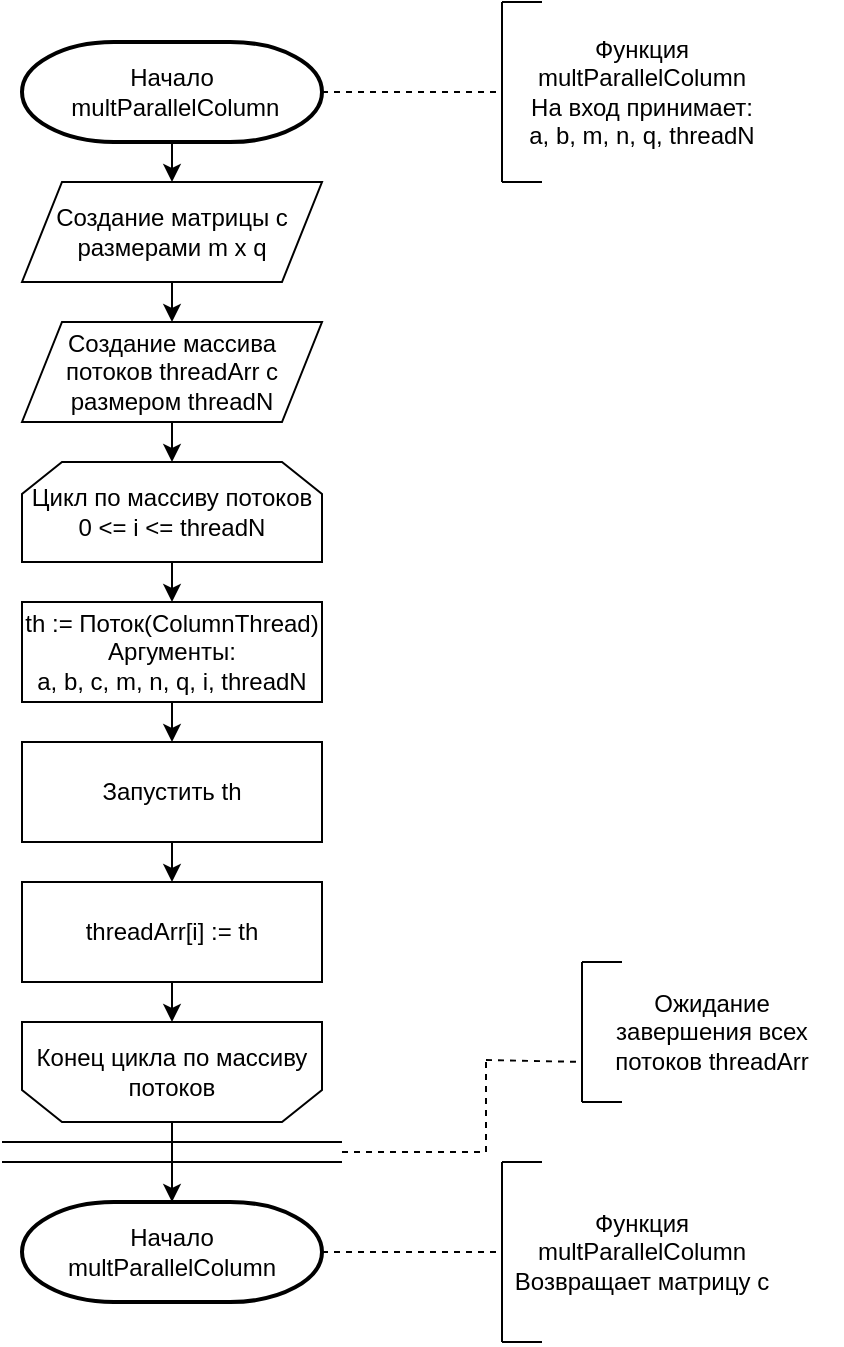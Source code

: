 <mxfile version="13.10.0" type="device"><diagram id="bh_39w6_z0rFIUdo9ZEe" name="Page-1"><mxGraphModel dx="865" dy="11683" grid="1" gridSize="10" guides="1" tooltips="1" connect="1" arrows="1" fold="1" page="1" pageScale="1" pageWidth="1827" pageHeight="11169" background="#ffffff" math="0" shadow="0"><root><mxCell id="0"/><mxCell id="1" parent="0"/><mxCell id="mzTDEa_XzC-Mk_3e8MP_-44" value="Начало&lt;br&gt;&amp;nbsp;multParallelColumn" style="strokeWidth=2;html=1;shape=mxgraph.flowchart.terminator;whiteSpace=wrap;" vertex="1" parent="1"><mxGeometry x="640" y="-1990" width="150" height="50" as="geometry"/></mxCell><mxCell id="mzTDEa_XzC-Mk_3e8MP_-45" value="" style="endArrow=none;dashed=1;html=1;exitX=1;exitY=0.5;exitDx=0;exitDy=0;exitPerimeter=0;" edge="1" parent="1"><mxGeometry width="50" height="50" relative="1" as="geometry"><mxPoint x="790" y="-1965" as="sourcePoint"/><mxPoint x="880" y="-1965" as="targetPoint"/></mxGeometry></mxCell><mxCell id="mzTDEa_XzC-Mk_3e8MP_-46" value="" style="endArrow=none;html=1;" edge="1" parent="1"><mxGeometry width="50" height="50" relative="1" as="geometry"><mxPoint x="880" y="-1920" as="sourcePoint"/><mxPoint x="880" y="-2010" as="targetPoint"/></mxGeometry></mxCell><mxCell id="mzTDEa_XzC-Mk_3e8MP_-47" value="" style="endArrow=none;html=1;" edge="1" parent="1"><mxGeometry width="50" height="50" relative="1" as="geometry"><mxPoint x="880" y="-2010" as="sourcePoint"/><mxPoint x="900" y="-2010" as="targetPoint"/></mxGeometry></mxCell><mxCell id="mzTDEa_XzC-Mk_3e8MP_-48" value="" style="endArrow=none;html=1;" edge="1" parent="1"><mxGeometry width="50" height="50" relative="1" as="geometry"><mxPoint x="880" y="-1920" as="sourcePoint"/><mxPoint x="900" y="-1920" as="targetPoint"/></mxGeometry></mxCell><mxCell id="mzTDEa_XzC-Mk_3e8MP_-49" value="Функция multParallelColumn&lt;br&gt;На вход принимает:&lt;br&gt;a, b, m, n, q, threadN" style="text;html=1;strokeColor=none;fillColor=none;align=center;verticalAlign=middle;whiteSpace=wrap;rounded=0;" vertex="1" parent="1"><mxGeometry x="880" y="-2010" width="140" height="90" as="geometry"/></mxCell><mxCell id="mzTDEa_XzC-Mk_3e8MP_-50" value="Создание матрицы с размерами m x q" style="shape=parallelogram;perimeter=parallelogramPerimeter;whiteSpace=wrap;html=1;fixedSize=1;fillColor=#ffffff;" vertex="1" parent="1"><mxGeometry x="640" y="-1920" width="150" height="50" as="geometry"/></mxCell><mxCell id="mzTDEa_XzC-Mk_3e8MP_-51" value="Создание массива потоков threadArr с размером threadN" style="shape=parallelogram;perimeter=parallelogramPerimeter;whiteSpace=wrap;html=1;fixedSize=1;fillColor=#ffffff;" vertex="1" parent="1"><mxGeometry x="640" y="-1850" width="150" height="50" as="geometry"/></mxCell><mxCell id="mzTDEa_XzC-Mk_3e8MP_-52" value="Цикл по массиву потоков&lt;br&gt;0 &amp;lt;= i &amp;lt;= threadN" style="shape=loopLimit;whiteSpace=wrap;html=1;fillColor=#ffffff;" vertex="1" parent="1"><mxGeometry x="640" y="-1780" width="150" height="50" as="geometry"/></mxCell><mxCell id="mzTDEa_XzC-Mk_3e8MP_-53" value="th := Поток(ColumnThread)&lt;br&gt;Аргументы:&lt;br&gt;a, b, c, m, n, q, i, threadN" style="rounded=0;whiteSpace=wrap;html=1;fillColor=#ffffff;" vertex="1" parent="1"><mxGeometry x="640" y="-1710" width="150" height="50" as="geometry"/></mxCell><mxCell id="mzTDEa_XzC-Mk_3e8MP_-54" value="Запустить th" style="rounded=0;whiteSpace=wrap;html=1;fillColor=#ffffff;" vertex="1" parent="1"><mxGeometry x="640" y="-1640" width="150" height="50" as="geometry"/></mxCell><mxCell id="mzTDEa_XzC-Mk_3e8MP_-55" value="" style="endArrow=classic;html=1;exitX=0.5;exitY=1;exitDx=0;exitDy=0;exitPerimeter=0;entryX=0.5;entryY=0;entryDx=0;entryDy=0;" edge="1" parent="1" source="mzTDEa_XzC-Mk_3e8MP_-44" target="mzTDEa_XzC-Mk_3e8MP_-50"><mxGeometry width="50" height="50" relative="1" as="geometry"><mxPoint x="910" y="-1650" as="sourcePoint"/><mxPoint x="960" y="-1700" as="targetPoint"/></mxGeometry></mxCell><mxCell id="mzTDEa_XzC-Mk_3e8MP_-56" value="" style="endArrow=classic;html=1;exitX=0.5;exitY=1;exitDx=0;exitDy=0;entryX=0.5;entryY=0;entryDx=0;entryDy=0;" edge="1" parent="1" source="mzTDEa_XzC-Mk_3e8MP_-50" target="mzTDEa_XzC-Mk_3e8MP_-51"><mxGeometry width="50" height="50" relative="1" as="geometry"><mxPoint x="990" y="-1700" as="sourcePoint"/><mxPoint x="1040" y="-1750" as="targetPoint"/></mxGeometry></mxCell><mxCell id="mzTDEa_XzC-Mk_3e8MP_-57" value="" style="endArrow=classic;html=1;exitX=0.5;exitY=1;exitDx=0;exitDy=0;entryX=0.5;entryY=0;entryDx=0;entryDy=0;" edge="1" parent="1" source="mzTDEa_XzC-Mk_3e8MP_-51" target="mzTDEa_XzC-Mk_3e8MP_-52"><mxGeometry width="50" height="50" relative="1" as="geometry"><mxPoint x="950" y="-1630" as="sourcePoint"/><mxPoint x="740" y="-1790" as="targetPoint"/></mxGeometry></mxCell><mxCell id="mzTDEa_XzC-Mk_3e8MP_-58" value="" style="endArrow=classic;html=1;exitX=0.5;exitY=1;exitDx=0;exitDy=0;entryX=0.5;entryY=0;entryDx=0;entryDy=0;" edge="1" parent="1" source="mzTDEa_XzC-Mk_3e8MP_-52" target="mzTDEa_XzC-Mk_3e8MP_-53"><mxGeometry width="50" height="50" relative="1" as="geometry"><mxPoint x="1010" y="-1650" as="sourcePoint"/><mxPoint x="1060" y="-1700" as="targetPoint"/></mxGeometry></mxCell><mxCell id="mzTDEa_XzC-Mk_3e8MP_-59" value="" style="endArrow=classic;html=1;exitX=0.5;exitY=1;exitDx=0;exitDy=0;entryX=0.5;entryY=0;entryDx=0;entryDy=0;" edge="1" parent="1" source="mzTDEa_XzC-Mk_3e8MP_-53" target="mzTDEa_XzC-Mk_3e8MP_-54"><mxGeometry width="50" height="50" relative="1" as="geometry"><mxPoint x="880" y="-1550" as="sourcePoint"/><mxPoint x="930" y="-1600" as="targetPoint"/></mxGeometry></mxCell><mxCell id="mzTDEa_XzC-Mk_3e8MP_-60" value="threadArr[i] := th" style="rounded=0;whiteSpace=wrap;html=1;fillColor=#ffffff;" vertex="1" parent="1"><mxGeometry x="640" y="-1570" width="150" height="50" as="geometry"/></mxCell><mxCell id="mzTDEa_XzC-Mk_3e8MP_-62" value="" style="shape=loopLimit;whiteSpace=wrap;html=1;fillColor=#ffffff;rotation=-180;" vertex="1" parent="1"><mxGeometry x="640" y="-1500" width="150" height="50" as="geometry"/></mxCell><mxCell id="mzTDEa_XzC-Mk_3e8MP_-63" value="Конец цикла по массиву потоков" style="text;html=1;strokeColor=none;fillColor=none;align=center;verticalAlign=middle;whiteSpace=wrap;rounded=0;" vertex="1" parent="1"><mxGeometry x="640" y="-1500" width="150" height="50" as="geometry"/></mxCell><mxCell id="mzTDEa_XzC-Mk_3e8MP_-64" value="Начало multParallelColumn" style="strokeWidth=2;html=1;shape=mxgraph.flowchart.terminator;whiteSpace=wrap;" vertex="1" parent="1"><mxGeometry x="640" y="-1410" width="150" height="50" as="geometry"/></mxCell><mxCell id="mzTDEa_XzC-Mk_3e8MP_-65" value="" style="endArrow=classic;html=1;exitX=0.5;exitY=1;exitDx=0;exitDy=0;entryX=0.5;entryY=0;entryDx=0;entryDy=0;" edge="1" parent="1" source="mzTDEa_XzC-Mk_3e8MP_-54" target="mzTDEa_XzC-Mk_3e8MP_-60"><mxGeometry width="50" height="50" relative="1" as="geometry"><mxPoint x="870" y="-1350" as="sourcePoint"/><mxPoint x="920" y="-1400" as="targetPoint"/></mxGeometry></mxCell><mxCell id="mzTDEa_XzC-Mk_3e8MP_-66" value="" style="endArrow=classic;html=1;exitX=0.5;exitY=1;exitDx=0;exitDy=0;entryX=0.5;entryY=0;entryDx=0;entryDy=0;" edge="1" parent="1" source="mzTDEa_XzC-Mk_3e8MP_-60" target="mzTDEa_XzC-Mk_3e8MP_-63"><mxGeometry width="50" height="50" relative="1" as="geometry"><mxPoint x="900" y="-1280" as="sourcePoint"/><mxPoint x="950" y="-1330" as="targetPoint"/></mxGeometry></mxCell><mxCell id="mzTDEa_XzC-Mk_3e8MP_-67" value="" style="endArrow=classic;html=1;exitX=0.5;exitY=1;exitDx=0;exitDy=0;entryX=0.5;entryY=0;entryDx=0;entryDy=0;entryPerimeter=0;" edge="1" parent="1" source="mzTDEa_XzC-Mk_3e8MP_-63" target="mzTDEa_XzC-Mk_3e8MP_-64"><mxGeometry width="50" height="50" relative="1" as="geometry"><mxPoint x="850" y="-1230" as="sourcePoint"/><mxPoint x="900" y="-1280" as="targetPoint"/></mxGeometry></mxCell><mxCell id="mzTDEa_XzC-Mk_3e8MP_-68" value="" style="endArrow=none;html=1;" edge="1" parent="1"><mxGeometry width="50" height="50" relative="1" as="geometry"><mxPoint x="630" y="-1440" as="sourcePoint"/><mxPoint x="800" y="-1440" as="targetPoint"/></mxGeometry></mxCell><mxCell id="mzTDEa_XzC-Mk_3e8MP_-69" value="" style="endArrow=none;html=1;" edge="1" parent="1"><mxGeometry width="50" height="50" relative="1" as="geometry"><mxPoint x="630" y="-1430" as="sourcePoint"/><mxPoint x="800" y="-1430" as="targetPoint"/></mxGeometry></mxCell><mxCell id="mzTDEa_XzC-Mk_3e8MP_-70" value="" style="endArrow=none;dashed=1;html=1;exitX=1;exitY=0.5;exitDx=0;exitDy=0;exitPerimeter=0;" edge="1" parent="1"><mxGeometry width="50" height="50" relative="1" as="geometry"><mxPoint x="800" y="-1435" as="sourcePoint"/><mxPoint x="870" y="-1435" as="targetPoint"/></mxGeometry></mxCell><mxCell id="mzTDEa_XzC-Mk_3e8MP_-71" value="" style="endArrow=none;dashed=1;html=1;" edge="1" parent="1"><mxGeometry width="50" height="50" relative="1" as="geometry"><mxPoint x="872" y="-1480" as="sourcePoint"/><mxPoint x="872" y="-1434" as="targetPoint"/></mxGeometry></mxCell><mxCell id="mzTDEa_XzC-Mk_3e8MP_-73" value="" style="endArrow=none;dashed=1;html=1;" edge="1" parent="1"><mxGeometry width="50" height="50" relative="1" as="geometry"><mxPoint x="872" y="-1481" as="sourcePoint"/><mxPoint x="920" y="-1480" as="targetPoint"/></mxGeometry></mxCell><mxCell id="mzTDEa_XzC-Mk_3e8MP_-74" value="" style="endArrow=none;html=1;" edge="1" parent="1"><mxGeometry width="50" height="50" relative="1" as="geometry"><mxPoint x="920" y="-1460" as="sourcePoint"/><mxPoint x="920" y="-1530" as="targetPoint"/></mxGeometry></mxCell><mxCell id="mzTDEa_XzC-Mk_3e8MP_-75" value="" style="endArrow=none;html=1;" edge="1" parent="1"><mxGeometry width="50" height="50" relative="1" as="geometry"><mxPoint x="920" y="-1530" as="sourcePoint"/><mxPoint x="940" y="-1530" as="targetPoint"/></mxGeometry></mxCell><mxCell id="mzTDEa_XzC-Mk_3e8MP_-76" value="" style="endArrow=none;html=1;" edge="1" parent="1"><mxGeometry width="50" height="50" relative="1" as="geometry"><mxPoint x="920" y="-1460" as="sourcePoint"/><mxPoint x="940" y="-1460" as="targetPoint"/></mxGeometry></mxCell><mxCell id="mzTDEa_XzC-Mk_3e8MP_-77" value="Ожидание завершения всех потоков threadArr" style="text;html=1;strokeColor=none;fillColor=none;align=center;verticalAlign=middle;whiteSpace=wrap;rounded=0;" vertex="1" parent="1"><mxGeometry x="920" y="-1530" width="130" height="70" as="geometry"/></mxCell><mxCell id="mzTDEa_XzC-Mk_3e8MP_-78" value="" style="endArrow=none;dashed=1;html=1;exitX=1;exitY=0.5;exitDx=0;exitDy=0;exitPerimeter=0;" edge="1" parent="1" source="mzTDEa_XzC-Mk_3e8MP_-64"><mxGeometry width="50" height="50" relative="1" as="geometry"><mxPoint x="870" y="-1320" as="sourcePoint"/><mxPoint x="880" y="-1385" as="targetPoint"/></mxGeometry></mxCell><mxCell id="mzTDEa_XzC-Mk_3e8MP_-79" value="" style="endArrow=none;html=1;" edge="1" parent="1"><mxGeometry width="50" height="50" relative="1" as="geometry"><mxPoint x="880" y="-1350" as="sourcePoint"/><mxPoint x="880" y="-1410" as="targetPoint"/></mxGeometry></mxCell><mxCell id="mzTDEa_XzC-Mk_3e8MP_-80" value="" style="endArrow=none;dashed=1;html=1;exitX=1;exitY=0.5;exitDx=0;exitDy=0;exitPerimeter=0;" edge="1" parent="1"><mxGeometry width="50" height="50" relative="1" as="geometry"><mxPoint x="790" y="-1385" as="sourcePoint"/><mxPoint x="880" y="-1385" as="targetPoint"/></mxGeometry></mxCell><mxCell id="mzTDEa_XzC-Mk_3e8MP_-81" value="" style="endArrow=none;html=1;" edge="1" parent="1"><mxGeometry width="50" height="50" relative="1" as="geometry"><mxPoint x="880" y="-1340" as="sourcePoint"/><mxPoint x="880" y="-1430" as="targetPoint"/></mxGeometry></mxCell><mxCell id="mzTDEa_XzC-Mk_3e8MP_-82" value="" style="endArrow=none;html=1;" edge="1" parent="1"><mxGeometry width="50" height="50" relative="1" as="geometry"><mxPoint x="880" y="-1430" as="sourcePoint"/><mxPoint x="900" y="-1430" as="targetPoint"/></mxGeometry></mxCell><mxCell id="mzTDEa_XzC-Mk_3e8MP_-83" value="" style="endArrow=none;html=1;" edge="1" parent="1"><mxGeometry width="50" height="50" relative="1" as="geometry"><mxPoint x="880" y="-1340" as="sourcePoint"/><mxPoint x="900" y="-1340" as="targetPoint"/></mxGeometry></mxCell><mxCell id="mzTDEa_XzC-Mk_3e8MP_-84" value="Функция multParallelColumn&lt;br&gt;Возвращает матрицу c" style="text;html=1;strokeColor=none;fillColor=none;align=center;verticalAlign=middle;whiteSpace=wrap;rounded=0;" vertex="1" parent="1"><mxGeometry x="880" y="-1430" width="140" height="90" as="geometry"/></mxCell></root></mxGraphModel></diagram></mxfile>